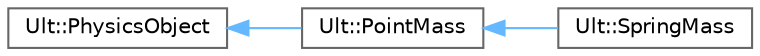 digraph "Graphical Class Hierarchy"
{
 // LATEX_PDF_SIZE
  bgcolor="transparent";
  edge [fontname=Helvetica,fontsize=10,labelfontname=Helvetica,labelfontsize=10];
  node [fontname=Helvetica,fontsize=10,shape=box,height=0.2,width=0.4];
  rankdir="LR";
  Node0 [id="Node000000",label="Ult::PhysicsObject",height=0.2,width=0.4,color="grey40", fillcolor="white", style="filled",URL="$class_ult_1_1_physics_object.html",tooltip=" "];
  Node0 -> Node1 [id="edge8_Node000000_Node000001",dir="back",color="steelblue1",style="solid",tooltip=" "];
  Node1 [id="Node000001",label="Ult::PointMass",height=0.2,width=0.4,color="grey40", fillcolor="white", style="filled",URL="$class_ult_1_1_point_mass.html",tooltip=" "];
  Node1 -> Node2 [id="edge9_Node000001_Node000002",dir="back",color="steelblue1",style="solid",tooltip=" "];
  Node2 [id="Node000002",label="Ult::SpringMass",height=0.2,width=0.4,color="grey40", fillcolor="white", style="filled",URL="$class_ult_1_1_spring_mass.html",tooltip=" "];
}
